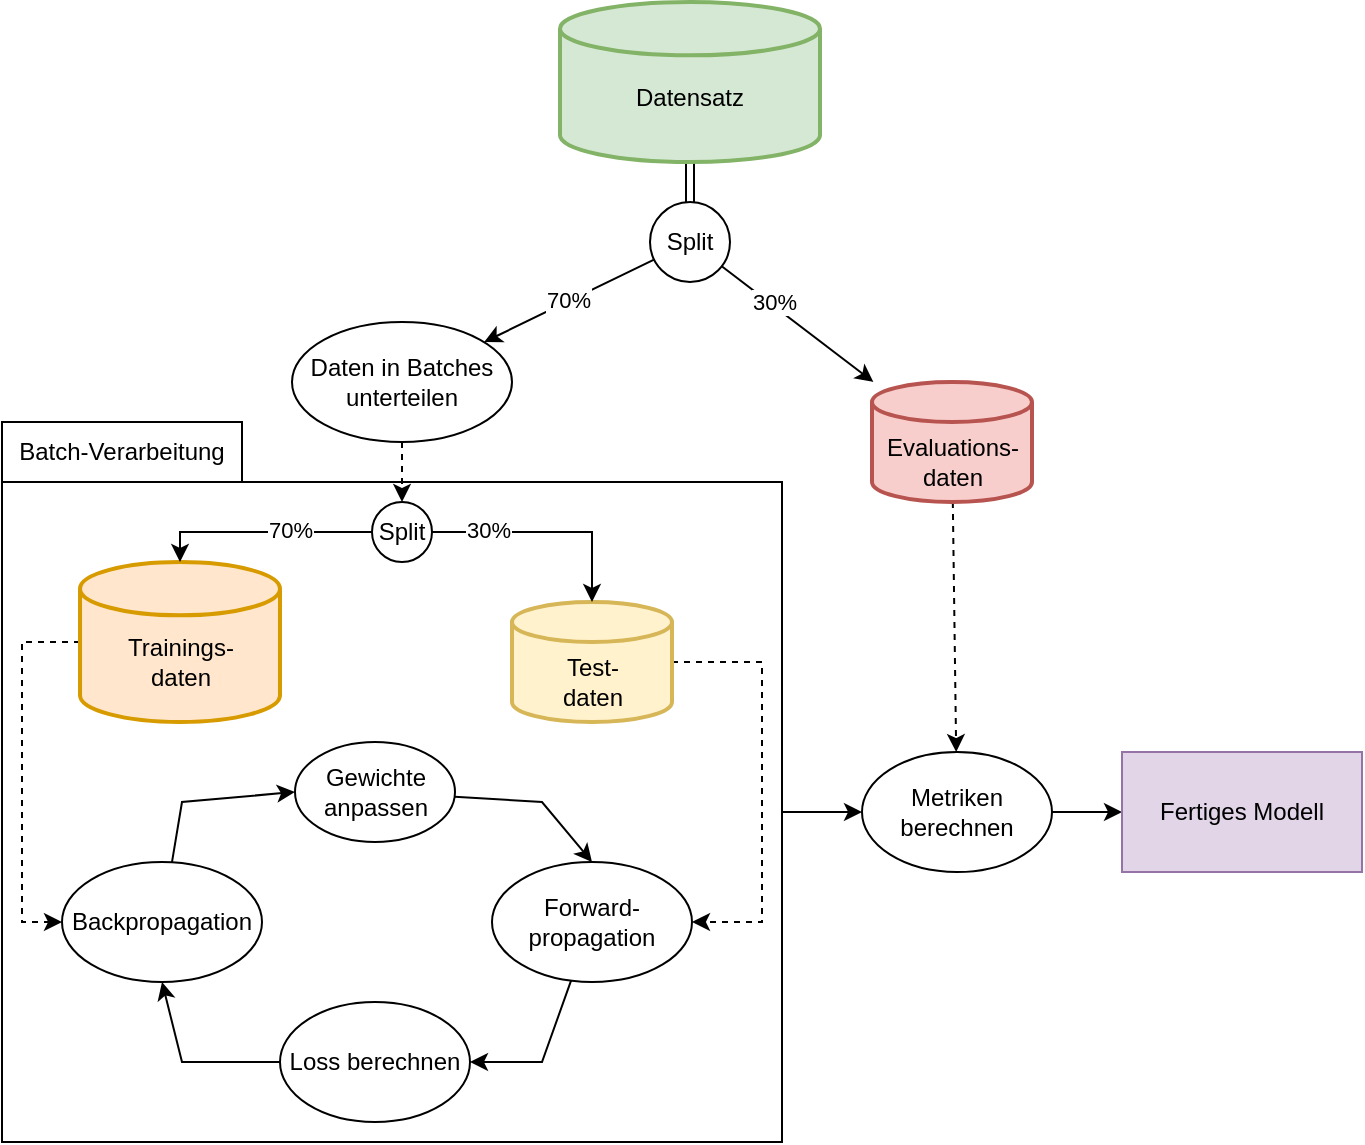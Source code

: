 <mxfile version="26.0.6">
  <diagram name="Seite-1" id="qXua3DigNGGVZhSXKcK-">
    <mxGraphModel dx="1382" dy="1966" grid="1" gridSize="10" guides="1" tooltips="1" connect="1" arrows="1" fold="1" page="1" pageScale="1" pageWidth="827" pageHeight="1169" math="0" shadow="0">
      <root>
        <mxCell id="0" />
        <mxCell id="1" parent="0" />
        <mxCell id="hyoYKVt0xdpT8qegcMd1-39" style="edgeStyle=none;rounded=0;orthogonalLoop=1;jettySize=auto;html=1;entryX=0;entryY=0.5;entryDx=0;entryDy=0;" edge="1" parent="1" source="hyoYKVt0xdpT8qegcMd1-34" target="hyoYKVt0xdpT8qegcMd1-32">
          <mxGeometry relative="1" as="geometry" />
        </mxCell>
        <mxCell id="hyoYKVt0xdpT8qegcMd1-34" value="" style="rounded=0;whiteSpace=wrap;html=1;" vertex="1" parent="1">
          <mxGeometry x="90" y="190" width="390" height="330" as="geometry" />
        </mxCell>
        <mxCell id="hyoYKVt0xdpT8qegcMd1-44" style="edgeStyle=none;rounded=0;orthogonalLoop=1;jettySize=auto;html=1;entryX=0.5;entryY=0;entryDx=0;entryDy=0;shape=link;" edge="1" parent="1" source="hyoYKVt0xdpT8qegcMd1-3" target="hyoYKVt0xdpT8qegcMd1-16">
          <mxGeometry relative="1" as="geometry" />
        </mxCell>
        <mxCell id="hyoYKVt0xdpT8qegcMd1-3" value="&lt;br&gt;&lt;div&gt;Datensatz&lt;/div&gt;" style="strokeWidth=2;html=1;shape=mxgraph.flowchart.database;whiteSpace=wrap;fillColor=#d5e8d4;strokeColor=#82b366;" vertex="1" parent="1">
          <mxGeometry x="369" y="-50" width="130" height="80" as="geometry" />
        </mxCell>
        <mxCell id="hyoYKVt0xdpT8qegcMd1-31" style="edgeStyle=none;rounded=0;orthogonalLoop=1;jettySize=auto;html=1;entryX=0;entryY=0.5;entryDx=0;entryDy=0;endArrow=classic;endFill=1;dashed=1;" edge="1" parent="1" source="hyoYKVt0xdpT8qegcMd1-4" target="hyoYKVt0xdpT8qegcMd1-10">
          <mxGeometry relative="1" as="geometry">
            <Array as="points">
              <mxPoint x="100" y="270" />
              <mxPoint x="100" y="410" />
            </Array>
          </mxGeometry>
        </mxCell>
        <mxCell id="hyoYKVt0xdpT8qegcMd1-4" value="" style="strokeWidth=2;html=1;shape=mxgraph.flowchart.database;whiteSpace=wrap;fillColor=#ffe6cc;strokeColor=#d79b00;" vertex="1" parent="1">
          <mxGeometry x="129" y="230" width="100" height="80" as="geometry" />
        </mxCell>
        <mxCell id="hyoYKVt0xdpT8qegcMd1-30" style="edgeStyle=none;rounded=0;orthogonalLoop=1;jettySize=auto;html=1;entryX=1;entryY=0.5;entryDx=0;entryDy=0;endArrow=classic;endFill=1;dashed=1;" edge="1" parent="1" source="hyoYKVt0xdpT8qegcMd1-5" target="hyoYKVt0xdpT8qegcMd1-23">
          <mxGeometry relative="1" as="geometry">
            <Array as="points">
              <mxPoint x="470" y="280" />
              <mxPoint x="470" y="410" />
            </Array>
          </mxGeometry>
        </mxCell>
        <mxCell id="hyoYKVt0xdpT8qegcMd1-5" value="" style="strokeWidth=2;html=1;shape=mxgraph.flowchart.database;whiteSpace=wrap;fillColor=#fff2cc;strokeColor=#d6b656;" vertex="1" parent="1">
          <mxGeometry x="345" y="250" width="80" height="60" as="geometry" />
        </mxCell>
        <mxCell id="hyoYKVt0xdpT8qegcMd1-6" value="&lt;div&gt;Test-&lt;/div&gt;&lt;div&gt;daten&lt;br&gt;&lt;/div&gt;" style="text;html=1;align=center;verticalAlign=middle;resizable=0;points=[];autosize=1;strokeColor=none;fillColor=none;" vertex="1" parent="1">
          <mxGeometry x="360" y="270" width="50" height="40" as="geometry" />
        </mxCell>
        <mxCell id="hyoYKVt0xdpT8qegcMd1-7" value="Trainings-&lt;div&gt;daten&lt;br&gt;&lt;/div&gt;" style="text;html=1;align=center;verticalAlign=middle;resizable=0;points=[];autosize=1;strokeColor=none;fillColor=none;" vertex="1" parent="1">
          <mxGeometry x="139" y="260" width="80" height="40" as="geometry" />
        </mxCell>
        <mxCell id="hyoYKVt0xdpT8qegcMd1-28" style="edgeStyle=none;rounded=0;orthogonalLoop=1;jettySize=auto;html=1;entryX=0;entryY=0.5;entryDx=0;entryDy=0;" edge="1" parent="1" source="hyoYKVt0xdpT8qegcMd1-10" target="hyoYKVt0xdpT8qegcMd1-24">
          <mxGeometry relative="1" as="geometry">
            <Array as="points">
              <mxPoint x="180" y="350" />
            </Array>
          </mxGeometry>
        </mxCell>
        <mxCell id="hyoYKVt0xdpT8qegcMd1-10" value="Backpropagation" style="ellipse;whiteSpace=wrap;html=1;" vertex="1" parent="1">
          <mxGeometry x="120" y="380" width="100" height="60" as="geometry" />
        </mxCell>
        <mxCell id="hyoYKVt0xdpT8qegcMd1-53" style="edgeStyle=none;rounded=0;orthogonalLoop=1;jettySize=auto;html=1;dashed=1;" edge="1" parent="1" source="hyoYKVt0xdpT8qegcMd1-11" target="hyoYKVt0xdpT8qegcMd1-32">
          <mxGeometry relative="1" as="geometry" />
        </mxCell>
        <mxCell id="hyoYKVt0xdpT8qegcMd1-11" value="" style="strokeWidth=2;html=1;shape=mxgraph.flowchart.database;whiteSpace=wrap;fillColor=#f8cecc;strokeColor=#b85450;" vertex="1" parent="1">
          <mxGeometry x="525" y="140" width="80" height="60" as="geometry" />
        </mxCell>
        <mxCell id="hyoYKVt0xdpT8qegcMd1-12" value="&lt;div&gt;Evaluations-&lt;/div&gt;&lt;div&gt;daten&lt;br&gt;&lt;/div&gt;" style="text;html=1;align=center;verticalAlign=middle;resizable=0;points=[];autosize=1;strokeColor=none;fillColor=none;" vertex="1" parent="1">
          <mxGeometry x="520" y="160" width="90" height="40" as="geometry" />
        </mxCell>
        <mxCell id="hyoYKVt0xdpT8qegcMd1-22" style="edgeStyle=none;rounded=0;orthogonalLoop=1;jettySize=auto;html=1;" edge="1" parent="1" source="hyoYKVt0xdpT8qegcMd1-16" target="hyoYKVt0xdpT8qegcMd1-11">
          <mxGeometry relative="1" as="geometry" />
        </mxCell>
        <mxCell id="hyoYKVt0xdpT8qegcMd1-47" value="30%" style="edgeLabel;html=1;align=center;verticalAlign=middle;resizable=0;points=[];" vertex="1" connectable="0" parent="hyoYKVt0xdpT8qegcMd1-22">
          <mxGeometry x="-0.343" y="2" relative="1" as="geometry">
            <mxPoint as="offset" />
          </mxGeometry>
        </mxCell>
        <mxCell id="hyoYKVt0xdpT8qegcMd1-46" style="edgeStyle=none;rounded=0;orthogonalLoop=1;jettySize=auto;html=1;" edge="1" parent="1" source="hyoYKVt0xdpT8qegcMd1-16" target="hyoYKVt0xdpT8qegcMd1-45">
          <mxGeometry relative="1" as="geometry" />
        </mxCell>
        <mxCell id="hyoYKVt0xdpT8qegcMd1-48" value="70%" style="edgeLabel;html=1;align=center;verticalAlign=middle;resizable=0;points=[];" vertex="1" connectable="0" parent="hyoYKVt0xdpT8qegcMd1-46">
          <mxGeometry x="0.018" y="-1" relative="1" as="geometry">
            <mxPoint as="offset" />
          </mxGeometry>
        </mxCell>
        <mxCell id="hyoYKVt0xdpT8qegcMd1-16" value="Split" style="ellipse;whiteSpace=wrap;html=1;aspect=fixed;" vertex="1" parent="1">
          <mxGeometry x="414" y="50" width="40" height="40" as="geometry" />
        </mxCell>
        <mxCell id="hyoYKVt0xdpT8qegcMd1-18" value="Split" style="ellipse;whiteSpace=wrap;html=1;aspect=fixed;" vertex="1" parent="1">
          <mxGeometry x="275" y="200" width="30" height="30" as="geometry" />
        </mxCell>
        <mxCell id="hyoYKVt0xdpT8qegcMd1-19" style="edgeStyle=orthogonalEdgeStyle;rounded=0;orthogonalLoop=1;jettySize=auto;html=1;entryX=0.5;entryY=0;entryDx=0;entryDy=0;entryPerimeter=0;" edge="1" parent="1" source="hyoYKVt0xdpT8qegcMd1-18" target="hyoYKVt0xdpT8qegcMd1-4">
          <mxGeometry relative="1" as="geometry">
            <Array as="points">
              <mxPoint x="179" y="215" />
            </Array>
          </mxGeometry>
        </mxCell>
        <mxCell id="hyoYKVt0xdpT8qegcMd1-50" value="70%" style="edgeLabel;html=1;align=center;verticalAlign=middle;resizable=0;points=[];" vertex="1" connectable="0" parent="hyoYKVt0xdpT8qegcMd1-19">
          <mxGeometry x="-0.254" y="2" relative="1" as="geometry">
            <mxPoint y="-3" as="offset" />
          </mxGeometry>
        </mxCell>
        <mxCell id="hyoYKVt0xdpT8qegcMd1-20" style="edgeStyle=orthogonalEdgeStyle;rounded=0;orthogonalLoop=1;jettySize=auto;html=1;entryX=0.5;entryY=0;entryDx=0;entryDy=0;entryPerimeter=0;" edge="1" parent="1" source="hyoYKVt0xdpT8qegcMd1-18" target="hyoYKVt0xdpT8qegcMd1-5">
          <mxGeometry relative="1" as="geometry" />
        </mxCell>
        <mxCell id="hyoYKVt0xdpT8qegcMd1-49" value="30%" style="edgeLabel;html=1;align=center;verticalAlign=middle;resizable=0;points=[];" vertex="1" connectable="0" parent="hyoYKVt0xdpT8qegcMd1-20">
          <mxGeometry x="-0.519" y="1" relative="1" as="geometry">
            <mxPoint as="offset" />
          </mxGeometry>
        </mxCell>
        <mxCell id="hyoYKVt0xdpT8qegcMd1-26" style="edgeStyle=none;rounded=0;orthogonalLoop=1;jettySize=auto;html=1;" edge="1" parent="1" source="hyoYKVt0xdpT8qegcMd1-23" target="hyoYKVt0xdpT8qegcMd1-25">
          <mxGeometry relative="1" as="geometry">
            <Array as="points">
              <mxPoint x="360" y="480" />
            </Array>
          </mxGeometry>
        </mxCell>
        <mxCell id="hyoYKVt0xdpT8qegcMd1-23" value="&lt;div&gt;Forward-&lt;/div&gt;&lt;div&gt;propagation&lt;br&gt;&lt;/div&gt;" style="ellipse;whiteSpace=wrap;html=1;" vertex="1" parent="1">
          <mxGeometry x="335" y="380" width="100" height="60" as="geometry" />
        </mxCell>
        <mxCell id="hyoYKVt0xdpT8qegcMd1-29" style="edgeStyle=none;rounded=0;orthogonalLoop=1;jettySize=auto;html=1;entryX=0.5;entryY=0;entryDx=0;entryDy=0;" edge="1" parent="1" source="hyoYKVt0xdpT8qegcMd1-24" target="hyoYKVt0xdpT8qegcMd1-23">
          <mxGeometry relative="1" as="geometry">
            <Array as="points">
              <mxPoint x="360" y="350" />
            </Array>
          </mxGeometry>
        </mxCell>
        <mxCell id="hyoYKVt0xdpT8qegcMd1-24" value="&lt;div&gt;Gewichte&lt;/div&gt;&lt;div&gt;anpassen&lt;br&gt;&lt;/div&gt;" style="ellipse;whiteSpace=wrap;html=1;" vertex="1" parent="1">
          <mxGeometry x="236.5" y="320" width="80" height="50" as="geometry" />
        </mxCell>
        <mxCell id="hyoYKVt0xdpT8qegcMd1-27" style="edgeStyle=none;rounded=0;orthogonalLoop=1;jettySize=auto;html=1;entryX=0.5;entryY=1;entryDx=0;entryDy=0;" edge="1" parent="1" source="hyoYKVt0xdpT8qegcMd1-25" target="hyoYKVt0xdpT8qegcMd1-10">
          <mxGeometry relative="1" as="geometry">
            <Array as="points">
              <mxPoint x="180" y="480" />
            </Array>
          </mxGeometry>
        </mxCell>
        <mxCell id="hyoYKVt0xdpT8qegcMd1-25" value="Loss berechnen" style="ellipse;whiteSpace=wrap;html=1;" vertex="1" parent="1">
          <mxGeometry x="229" y="450" width="95" height="60" as="geometry" />
        </mxCell>
        <mxCell id="hyoYKVt0xdpT8qegcMd1-40" style="edgeStyle=none;rounded=0;orthogonalLoop=1;jettySize=auto;html=1;entryX=0;entryY=0.5;entryDx=0;entryDy=0;" edge="1" parent="1" source="hyoYKVt0xdpT8qegcMd1-32" target="hyoYKVt0xdpT8qegcMd1-36">
          <mxGeometry relative="1" as="geometry" />
        </mxCell>
        <mxCell id="hyoYKVt0xdpT8qegcMd1-32" value="Metriken berechnen" style="ellipse;whiteSpace=wrap;html=1;" vertex="1" parent="1">
          <mxGeometry x="520" y="325" width="95" height="60" as="geometry" />
        </mxCell>
        <mxCell id="hyoYKVt0xdpT8qegcMd1-35" value="Batch-Verarbeitung" style="rounded=0;whiteSpace=wrap;html=1;" vertex="1" parent="1">
          <mxGeometry x="90" y="160" width="120" height="30" as="geometry" />
        </mxCell>
        <mxCell id="hyoYKVt0xdpT8qegcMd1-36" value="Fertiges Modell" style="rounded=0;whiteSpace=wrap;html=1;fillColor=#e1d5e7;strokeColor=#9673a6;" vertex="1" parent="1">
          <mxGeometry x="650" y="325" width="120" height="60" as="geometry" />
        </mxCell>
        <mxCell id="hyoYKVt0xdpT8qegcMd1-42" style="edgeStyle=none;rounded=0;orthogonalLoop=1;jettySize=auto;html=1;entryX=0.5;entryY=0;entryDx=0;entryDy=0;dashed=1;" edge="1" parent="1" source="hyoYKVt0xdpT8qegcMd1-45" target="hyoYKVt0xdpT8qegcMd1-18">
          <mxGeometry relative="1" as="geometry">
            <mxPoint x="300.0" y="100" as="sourcePoint" />
          </mxGeometry>
        </mxCell>
        <mxCell id="hyoYKVt0xdpT8qegcMd1-45" value="&lt;div&gt;Daten in Batches&lt;/div&gt;&lt;div&gt;unterteilen&lt;br&gt;&lt;/div&gt;" style="ellipse;whiteSpace=wrap;html=1;" vertex="1" parent="1">
          <mxGeometry x="235" y="110" width="110" height="60" as="geometry" />
        </mxCell>
      </root>
    </mxGraphModel>
  </diagram>
</mxfile>
